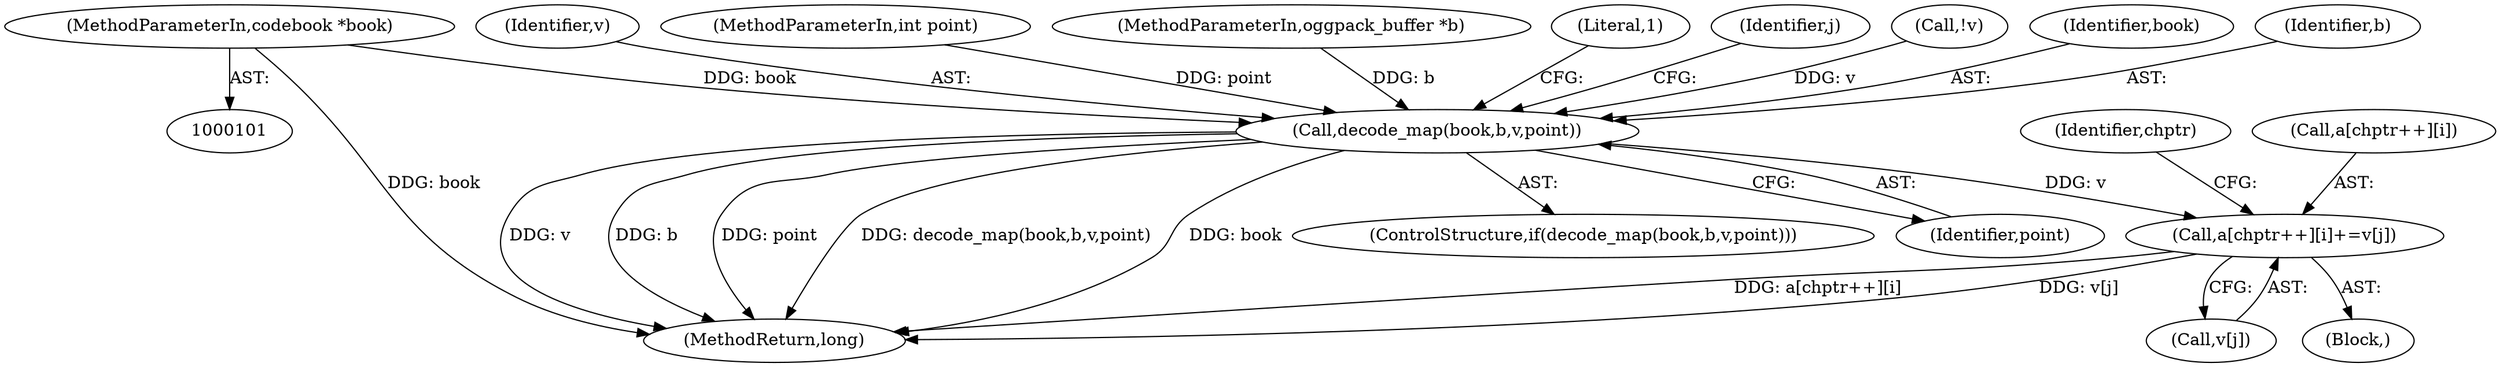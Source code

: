 digraph "1_Android_eeb4e45d5683f88488c083ecf142dc89bc3f0b47_7@pointer" {
"1000102" [label="(MethodParameterIn,codebook *book)"];
"1000146" [label="(Call,decode_map(book,b,v,point))"];
"1000166" [label="(Call,a[chptr++][i]+=v[j])"];
"1000150" [label="(Identifier,point)"];
"1000166" [label="(Call,a[chptr++][i]+=v[j])"];
"1000165" [label="(Block,)"];
"1000178" [label="(Identifier,chptr)"];
"1000149" [label="(Identifier,v)"];
"1000108" [label="(MethodParameterIn,int point)"];
"1000106" [label="(MethodParameterIn,oggpack_buffer *b)"];
"1000153" [label="(Literal,1)"];
"1000156" [label="(Identifier,j)"];
"1000102" [label="(MethodParameterIn,codebook *book)"];
"1000130" [label="(Call,!v)"];
"1000188" [label="(MethodReturn,long)"];
"1000146" [label="(Call,decode_map(book,b,v,point))"];
"1000147" [label="(Identifier,book)"];
"1000148" [label="(Identifier,b)"];
"1000173" [label="(Call,v[j])"];
"1000167" [label="(Call,a[chptr++][i])"];
"1000145" [label="(ControlStructure,if(decode_map(book,b,v,point)))"];
"1000102" -> "1000101"  [label="AST: "];
"1000102" -> "1000188"  [label="DDG: book"];
"1000102" -> "1000146"  [label="DDG: book"];
"1000146" -> "1000145"  [label="AST: "];
"1000146" -> "1000150"  [label="CFG: "];
"1000147" -> "1000146"  [label="AST: "];
"1000148" -> "1000146"  [label="AST: "];
"1000149" -> "1000146"  [label="AST: "];
"1000150" -> "1000146"  [label="AST: "];
"1000153" -> "1000146"  [label="CFG: "];
"1000156" -> "1000146"  [label="CFG: "];
"1000146" -> "1000188"  [label="DDG: v"];
"1000146" -> "1000188"  [label="DDG: b"];
"1000146" -> "1000188"  [label="DDG: point"];
"1000146" -> "1000188"  [label="DDG: decode_map(book,b,v,point)"];
"1000146" -> "1000188"  [label="DDG: book"];
"1000106" -> "1000146"  [label="DDG: b"];
"1000130" -> "1000146"  [label="DDG: v"];
"1000108" -> "1000146"  [label="DDG: point"];
"1000146" -> "1000166"  [label="DDG: v"];
"1000166" -> "1000165"  [label="AST: "];
"1000166" -> "1000173"  [label="CFG: "];
"1000167" -> "1000166"  [label="AST: "];
"1000173" -> "1000166"  [label="AST: "];
"1000178" -> "1000166"  [label="CFG: "];
"1000166" -> "1000188"  [label="DDG: a[chptr++][i]"];
"1000166" -> "1000188"  [label="DDG: v[j]"];
}
